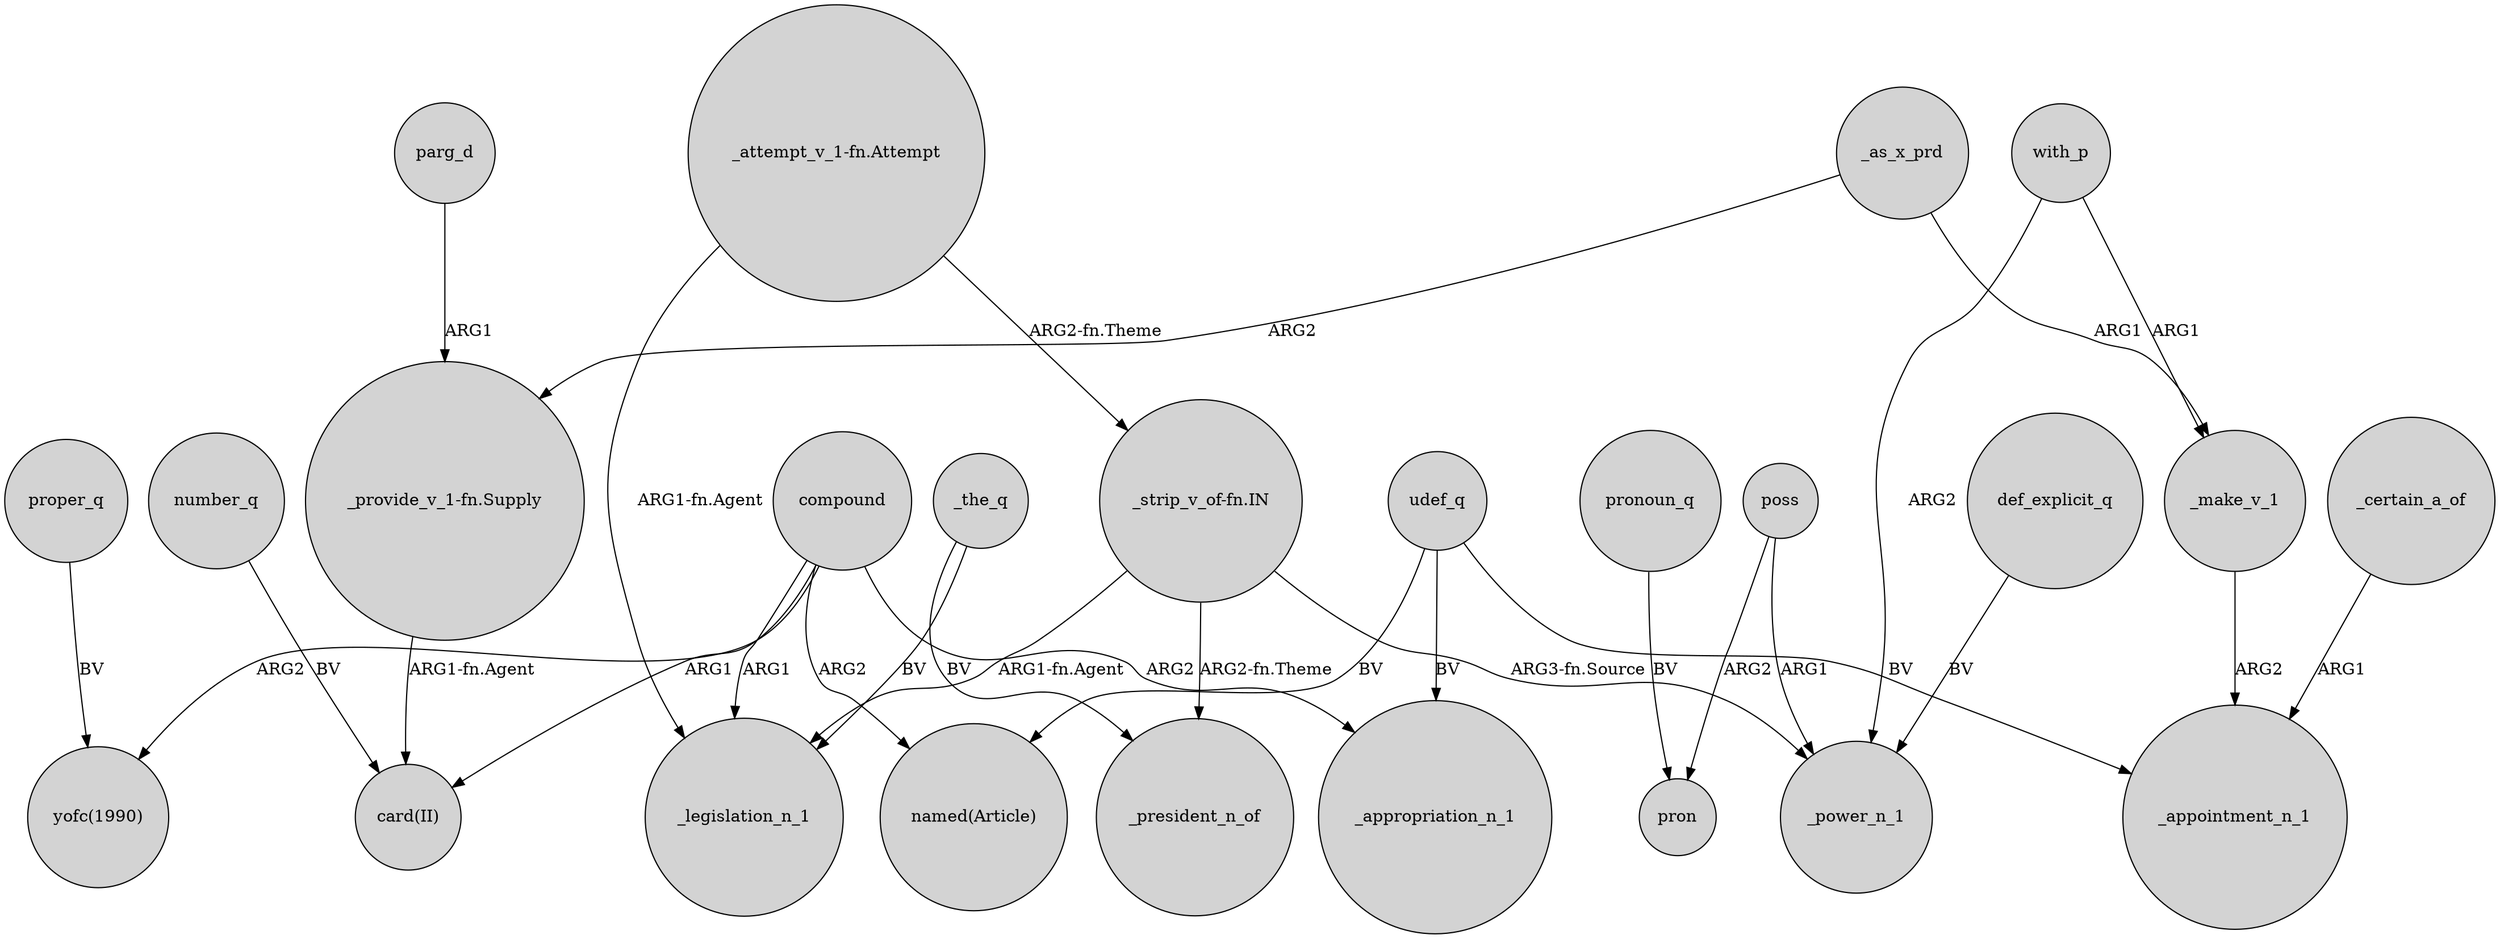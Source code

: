 digraph {
	node [shape=circle style=filled]
	"_provide_v_1-fn.Supply" -> "card(II)" [label="ARG1-fn.Agent"]
	compound -> "yofc(1990)" [label=ARG2]
	compound -> "card(II)" [label=ARG1]
	"_strip_v_of-fn.IN" -> _president_n_of [label="ARG2-fn.Theme"]
	"_attempt_v_1-fn.Attempt" -> _legislation_n_1 [label="ARG1-fn.Agent"]
	poss -> pron [label=ARG2]
	_make_v_1 -> _appointment_n_1 [label=ARG2]
	with_p -> _power_n_1 [label=ARG2]
	udef_q -> _appointment_n_1 [label=BV]
	"_strip_v_of-fn.IN" -> _power_n_1 [label="ARG3-fn.Source"]
	def_explicit_q -> _power_n_1 [label=BV]
	_as_x_prd -> "_provide_v_1-fn.Supply" [label=ARG2]
	udef_q -> _appropriation_n_1 [label=BV]
	"_strip_v_of-fn.IN" -> _legislation_n_1 [label="ARG1-fn.Agent"]
	proper_q -> "yofc(1990)" [label=BV]
	poss -> _power_n_1 [label=ARG1]
	udef_q -> "named(Article)" [label=BV]
	with_p -> _make_v_1 [label=ARG1]
	"_attempt_v_1-fn.Attempt" -> "_strip_v_of-fn.IN" [label="ARG2-fn.Theme"]
	pronoun_q -> pron [label=BV]
	_the_q -> _legislation_n_1 [label=BV]
	_the_q -> _president_n_of [label=BV]
	_as_x_prd -> _make_v_1 [label=ARG1]
	number_q -> "card(II)" [label=BV]
	_certain_a_of -> _appointment_n_1 [label=ARG1]
	compound -> _legislation_n_1 [label=ARG1]
	compound -> _appropriation_n_1 [label=ARG2]
	parg_d -> "_provide_v_1-fn.Supply" [label=ARG1]
	compound -> "named(Article)" [label=ARG2]
}
